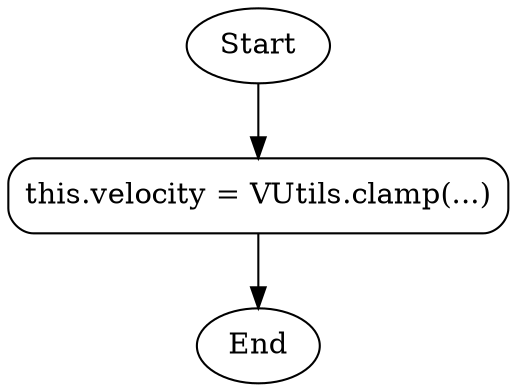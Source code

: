 digraph G_RigidBody_constrainVelocity {
    rankdir=TB;
    node [shape=box, style=rounded];
    Start [shape=ellipse];
    End [shape=ellipse];
    A [label="this.velocity = VUtils.clamp(...)"];
    Start -> A -> End;
}